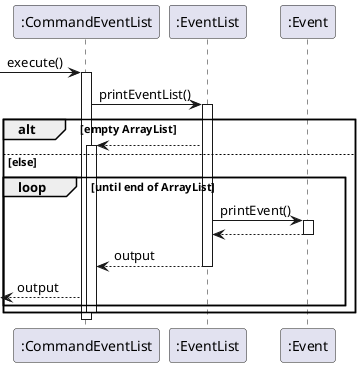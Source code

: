 @startuml
 -> ":CommandEventList" : execute()

activate ":CommandEventList"

":CommandEventList"  -> ":EventList":printEventList()
activate ":EventList"
alt empty ArrayList
    ":EventList" --> ":CommandEventList"
    activate ":CommandEventList"
else else
    loop until end of ArrayList
        ":EventList" -> ":Event" : printEvent()
        activate ":Event"
        ":Event" --> ":EventList"
        deactivate ":Event"
        ":EventList" --> ":CommandEventList" : output
        deactivate ":EventList"
          <-- ":CommandEventList" : output
    end
   deactivate ":CommandEventList"
end
deactivate ":CommandEventList"
@enduml